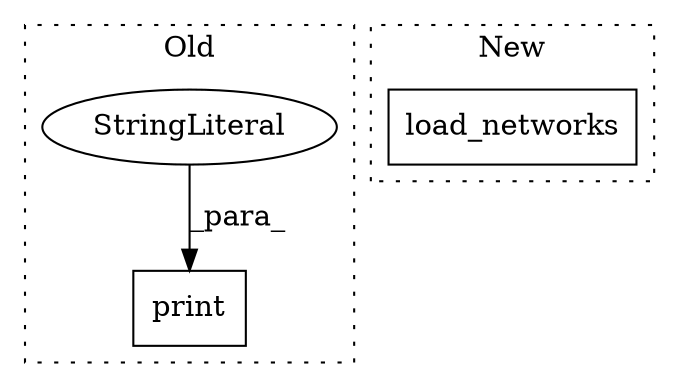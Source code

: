 digraph G {
subgraph cluster0 {
1 [label="print" a="32" s="2751,2806" l="6,1" shape="box"];
3 [label="StringLiteral" a="45" s="2757" l="49" shape="ellipse"];
label = "Old";
style="dotted";
}
subgraph cluster1 {
2 [label="load_networks" a="32" s="1776,1805" l="14,1" shape="box"];
label = "New";
style="dotted";
}
3 -> 1 [label="_para_"];
}